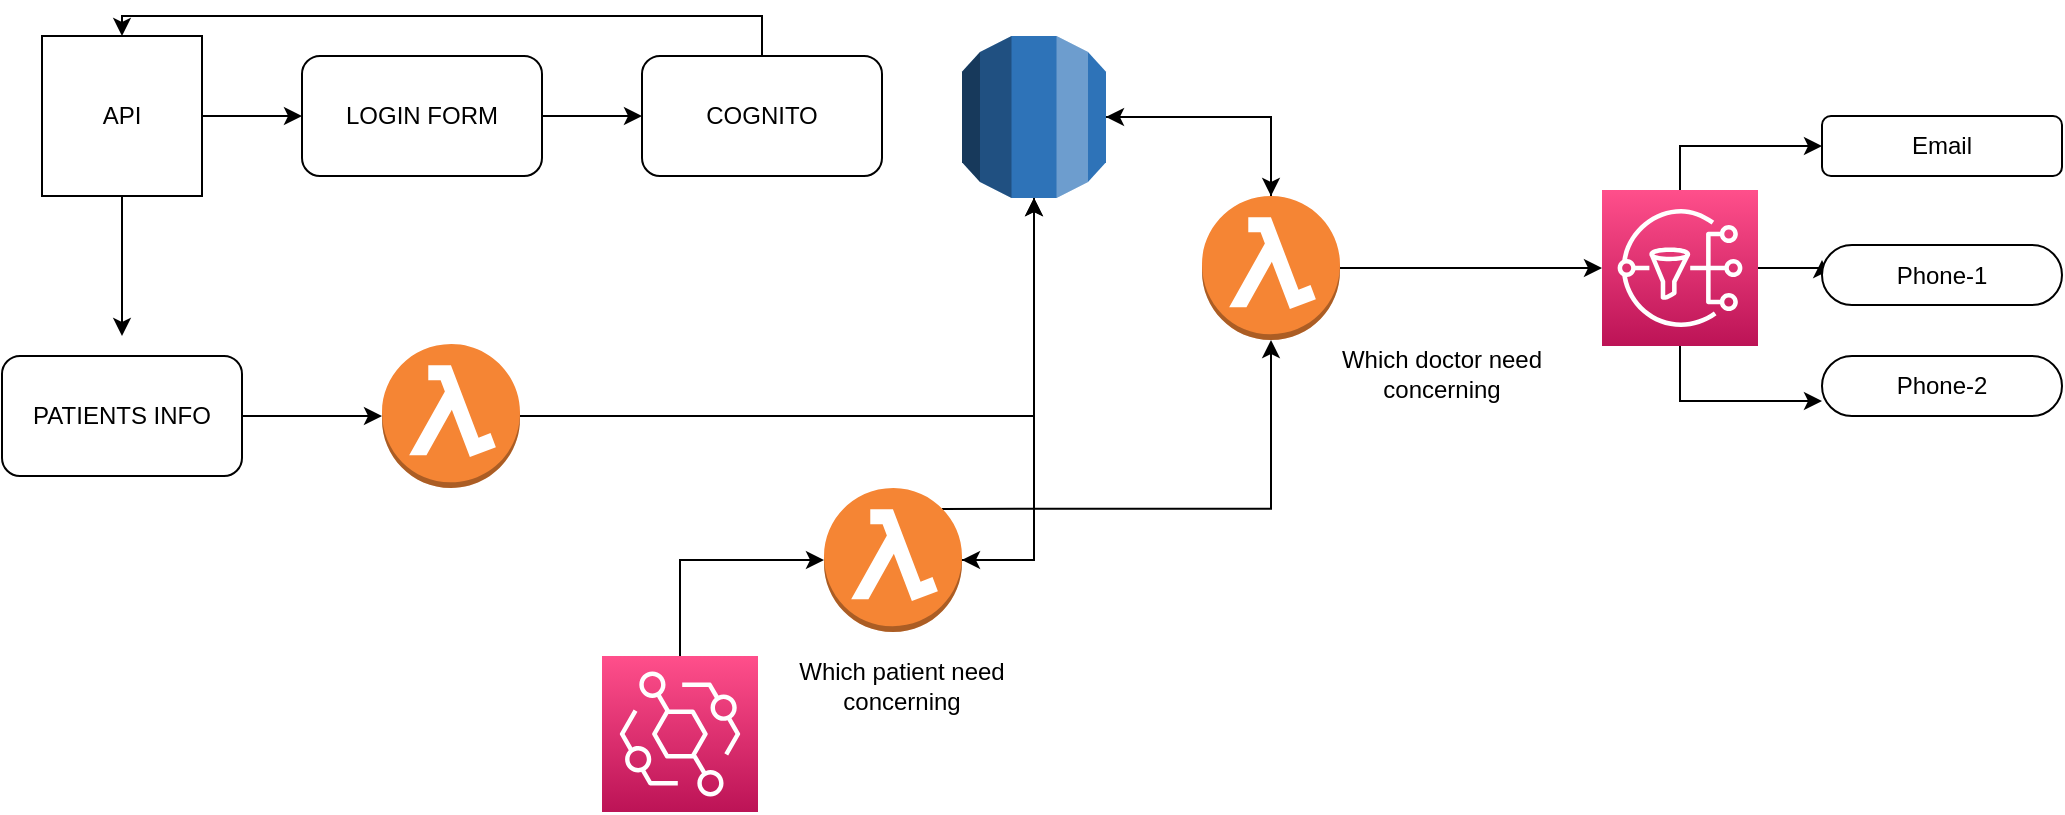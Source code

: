 <mxfile version="21.1.1" type="device">
  <diagram name="Sayfa -1" id="kTCo4Oq_-ogZ-dL5mXHI">
    <mxGraphModel dx="1363" dy="846" grid="1" gridSize="10" guides="1" tooltips="1" connect="1" arrows="1" fold="1" page="1" pageScale="1" pageWidth="827" pageHeight="1169" math="0" shadow="0">
      <root>
        <mxCell id="0" />
        <mxCell id="1" parent="0" />
        <mxCell id="3s28rE30rxpJxNo_XzpM-3" style="edgeStyle=orthogonalEdgeStyle;rounded=0;orthogonalLoop=1;jettySize=auto;html=1;exitX=1;exitY=0.5;exitDx=0;exitDy=0;" edge="1" parent="1" source="3s28rE30rxpJxNo_XzpM-1" target="3s28rE30rxpJxNo_XzpM-2">
          <mxGeometry relative="1" as="geometry" />
        </mxCell>
        <mxCell id="3s28rE30rxpJxNo_XzpM-7" style="edgeStyle=orthogonalEdgeStyle;rounded=0;orthogonalLoop=1;jettySize=auto;html=1;exitX=0.5;exitY=1;exitDx=0;exitDy=0;" edge="1" parent="1" source="3s28rE30rxpJxNo_XzpM-1">
          <mxGeometry relative="1" as="geometry">
            <mxPoint x="160" y="280" as="targetPoint" />
          </mxGeometry>
        </mxCell>
        <mxCell id="3s28rE30rxpJxNo_XzpM-1" value="API" style="whiteSpace=wrap;html=1;aspect=fixed;" vertex="1" parent="1">
          <mxGeometry x="120" y="130" width="80" height="80" as="geometry" />
        </mxCell>
        <mxCell id="3s28rE30rxpJxNo_XzpM-4" style="edgeStyle=orthogonalEdgeStyle;rounded=0;orthogonalLoop=1;jettySize=auto;html=1;exitX=1;exitY=0.5;exitDx=0;exitDy=0;" edge="1" parent="1" source="3s28rE30rxpJxNo_XzpM-2" target="3s28rE30rxpJxNo_XzpM-5">
          <mxGeometry relative="1" as="geometry">
            <mxPoint x="440" y="170" as="targetPoint" />
          </mxGeometry>
        </mxCell>
        <mxCell id="3s28rE30rxpJxNo_XzpM-2" value="LOGIN FORM" style="rounded=1;whiteSpace=wrap;html=1;" vertex="1" parent="1">
          <mxGeometry x="250" y="140" width="120" height="60" as="geometry" />
        </mxCell>
        <mxCell id="3s28rE30rxpJxNo_XzpM-6" style="edgeStyle=orthogonalEdgeStyle;rounded=0;orthogonalLoop=1;jettySize=auto;html=1;exitX=0.5;exitY=0;exitDx=0;exitDy=0;entryX=0.5;entryY=0;entryDx=0;entryDy=0;" edge="1" parent="1" source="3s28rE30rxpJxNo_XzpM-5" target="3s28rE30rxpJxNo_XzpM-1">
          <mxGeometry relative="1" as="geometry" />
        </mxCell>
        <mxCell id="3s28rE30rxpJxNo_XzpM-5" value="COGNITO" style="rounded=1;whiteSpace=wrap;html=1;" vertex="1" parent="1">
          <mxGeometry x="420" y="140" width="120" height="60" as="geometry" />
        </mxCell>
        <mxCell id="3s28rE30rxpJxNo_XzpM-12" style="edgeStyle=orthogonalEdgeStyle;rounded=0;orthogonalLoop=1;jettySize=auto;html=1;exitX=1;exitY=0.5;exitDx=0;exitDy=0;entryX=0;entryY=0.5;entryDx=0;entryDy=0;entryPerimeter=0;" edge="1" parent="1" source="3s28rE30rxpJxNo_XzpM-8" target="3s28rE30rxpJxNo_XzpM-11">
          <mxGeometry relative="1" as="geometry" />
        </mxCell>
        <mxCell id="3s28rE30rxpJxNo_XzpM-8" value="PATIENTS INFO" style="rounded=1;whiteSpace=wrap;html=1;" vertex="1" parent="1">
          <mxGeometry x="100" y="290" width="120" height="60" as="geometry" />
        </mxCell>
        <mxCell id="3s28rE30rxpJxNo_XzpM-18" style="edgeStyle=orthogonalEdgeStyle;rounded=0;orthogonalLoop=1;jettySize=auto;html=1;exitX=0.5;exitY=1;exitDx=0;exitDy=0;exitPerimeter=0;entryX=1;entryY=0.5;entryDx=0;entryDy=0;entryPerimeter=0;" edge="1" parent="1" source="3s28rE30rxpJxNo_XzpM-10" target="3s28rE30rxpJxNo_XzpM-14">
          <mxGeometry relative="1" as="geometry" />
        </mxCell>
        <mxCell id="3s28rE30rxpJxNo_XzpM-28" style="edgeStyle=orthogonalEdgeStyle;rounded=0;orthogonalLoop=1;jettySize=auto;html=1;exitX=1;exitY=0.5;exitDx=0;exitDy=0;exitPerimeter=0;entryX=0.5;entryY=0;entryDx=0;entryDy=0;entryPerimeter=0;" edge="1" parent="1" source="3s28rE30rxpJxNo_XzpM-10" target="3s28rE30rxpJxNo_XzpM-25">
          <mxGeometry relative="1" as="geometry" />
        </mxCell>
        <mxCell id="3s28rE30rxpJxNo_XzpM-10" value="" style="outlineConnect=0;dashed=0;verticalLabelPosition=bottom;verticalAlign=top;align=center;html=1;shape=mxgraph.aws3.rds;fillColor=#2E73B8;gradientColor=none;" vertex="1" parent="1">
          <mxGeometry x="580" y="130" width="72" height="81" as="geometry" />
        </mxCell>
        <mxCell id="3s28rE30rxpJxNo_XzpM-13" style="edgeStyle=orthogonalEdgeStyle;rounded=0;orthogonalLoop=1;jettySize=auto;html=1;exitX=1;exitY=0.5;exitDx=0;exitDy=0;exitPerimeter=0;entryX=0.5;entryY=1;entryDx=0;entryDy=0;entryPerimeter=0;" edge="1" parent="1" source="3s28rE30rxpJxNo_XzpM-11" target="3s28rE30rxpJxNo_XzpM-10">
          <mxGeometry relative="1" as="geometry" />
        </mxCell>
        <mxCell id="3s28rE30rxpJxNo_XzpM-11" value="" style="outlineConnect=0;dashed=0;verticalLabelPosition=bottom;verticalAlign=top;align=center;html=1;shape=mxgraph.aws3.lambda_function;fillColor=#F58534;gradientColor=none;" vertex="1" parent="1">
          <mxGeometry x="290" y="284" width="69" height="72" as="geometry" />
        </mxCell>
        <mxCell id="3s28rE30rxpJxNo_XzpM-17" style="edgeStyle=orthogonalEdgeStyle;rounded=0;orthogonalLoop=1;jettySize=auto;html=1;exitX=1;exitY=0.5;exitDx=0;exitDy=0;exitPerimeter=0;" edge="1" parent="1" source="3s28rE30rxpJxNo_XzpM-14" target="3s28rE30rxpJxNo_XzpM-10">
          <mxGeometry relative="1" as="geometry" />
        </mxCell>
        <mxCell id="3s28rE30rxpJxNo_XzpM-26" style="edgeStyle=orthogonalEdgeStyle;rounded=0;orthogonalLoop=1;jettySize=auto;html=1;exitX=0.855;exitY=0.145;exitDx=0;exitDy=0;exitPerimeter=0;" edge="1" parent="1" source="3s28rE30rxpJxNo_XzpM-14" target="3s28rE30rxpJxNo_XzpM-25">
          <mxGeometry relative="1" as="geometry" />
        </mxCell>
        <mxCell id="3s28rE30rxpJxNo_XzpM-14" value="" style="outlineConnect=0;dashed=0;verticalLabelPosition=bottom;verticalAlign=top;align=center;html=1;shape=mxgraph.aws3.lambda_function;fillColor=#F58534;gradientColor=none;" vertex="1" parent="1">
          <mxGeometry x="511" y="356" width="69" height="72" as="geometry" />
        </mxCell>
        <mxCell id="3s28rE30rxpJxNo_XzpM-16" style="edgeStyle=orthogonalEdgeStyle;rounded=0;orthogonalLoop=1;jettySize=auto;html=1;exitX=0.5;exitY=0;exitDx=0;exitDy=0;exitPerimeter=0;entryX=0;entryY=0.5;entryDx=0;entryDy=0;entryPerimeter=0;" edge="1" parent="1" source="3s28rE30rxpJxNo_XzpM-15" target="3s28rE30rxpJxNo_XzpM-14">
          <mxGeometry relative="1" as="geometry" />
        </mxCell>
        <mxCell id="3s28rE30rxpJxNo_XzpM-15" value="" style="sketch=0;points=[[0,0,0],[0.25,0,0],[0.5,0,0],[0.75,0,0],[1,0,0],[0,1,0],[0.25,1,0],[0.5,1,0],[0.75,1,0],[1,1,0],[0,0.25,0],[0,0.5,0],[0,0.75,0],[1,0.25,0],[1,0.5,0],[1,0.75,0]];outlineConnect=0;fontColor=#232F3E;gradientColor=#FF4F8B;gradientDirection=north;fillColor=#BC1356;strokeColor=#ffffff;dashed=0;verticalLabelPosition=bottom;verticalAlign=top;align=center;html=1;fontSize=12;fontStyle=0;aspect=fixed;shape=mxgraph.aws4.resourceIcon;resIcon=mxgraph.aws4.eventbridge;" vertex="1" parent="1">
          <mxGeometry x="400" y="440" width="78" height="78" as="geometry" />
        </mxCell>
        <mxCell id="3s28rE30rxpJxNo_XzpM-34" style="edgeStyle=orthogonalEdgeStyle;rounded=0;orthogonalLoop=1;jettySize=auto;html=1;exitX=1;exitY=0.5;exitDx=0;exitDy=0;exitPerimeter=0;entryX=0;entryY=0.25;entryDx=0;entryDy=0;" edge="1" parent="1" source="3s28rE30rxpJxNo_XzpM-20" target="3s28rE30rxpJxNo_XzpM-32">
          <mxGeometry relative="1" as="geometry" />
        </mxCell>
        <mxCell id="3s28rE30rxpJxNo_XzpM-35" style="edgeStyle=orthogonalEdgeStyle;rounded=0;orthogonalLoop=1;jettySize=auto;html=1;exitX=0.5;exitY=0;exitDx=0;exitDy=0;exitPerimeter=0;entryX=0;entryY=0.5;entryDx=0;entryDy=0;" edge="1" parent="1" source="3s28rE30rxpJxNo_XzpM-20" target="3s28rE30rxpJxNo_XzpM-23">
          <mxGeometry relative="1" as="geometry" />
        </mxCell>
        <mxCell id="3s28rE30rxpJxNo_XzpM-36" style="edgeStyle=orthogonalEdgeStyle;rounded=0;orthogonalLoop=1;jettySize=auto;html=1;exitX=0.5;exitY=1;exitDx=0;exitDy=0;exitPerimeter=0;entryX=0;entryY=0.75;entryDx=0;entryDy=0;" edge="1" parent="1" source="3s28rE30rxpJxNo_XzpM-20" target="3s28rE30rxpJxNo_XzpM-33">
          <mxGeometry relative="1" as="geometry" />
        </mxCell>
        <mxCell id="3s28rE30rxpJxNo_XzpM-20" value="" style="sketch=0;points=[[0,0,0],[0.25,0,0],[0.5,0,0],[0.75,0,0],[1,0,0],[0,1,0],[0.25,1,0],[0.5,1,0],[0.75,1,0],[1,1,0],[0,0.25,0],[0,0.5,0],[0,0.75,0],[1,0.25,0],[1,0.5,0],[1,0.75,0]];outlineConnect=0;fontColor=#232F3E;gradientColor=#FF4F8B;gradientDirection=north;fillColor=#BC1356;strokeColor=#ffffff;dashed=0;verticalLabelPosition=bottom;verticalAlign=top;align=center;html=1;fontSize=12;fontStyle=0;aspect=fixed;shape=mxgraph.aws4.resourceIcon;resIcon=mxgraph.aws4.sns;" vertex="1" parent="1">
          <mxGeometry x="900" y="207" width="78" height="78" as="geometry" />
        </mxCell>
        <mxCell id="3s28rE30rxpJxNo_XzpM-23" value="Email" style="rounded=1;whiteSpace=wrap;html=1;" vertex="1" parent="1">
          <mxGeometry x="1010" y="170" width="120" height="30" as="geometry" />
        </mxCell>
        <mxCell id="3s28rE30rxpJxNo_XzpM-27" style="edgeStyle=orthogonalEdgeStyle;rounded=0;orthogonalLoop=1;jettySize=auto;html=1;exitX=0.5;exitY=0;exitDx=0;exitDy=0;exitPerimeter=0;" edge="1" parent="1" source="3s28rE30rxpJxNo_XzpM-25" target="3s28rE30rxpJxNo_XzpM-10">
          <mxGeometry relative="1" as="geometry" />
        </mxCell>
        <mxCell id="3s28rE30rxpJxNo_XzpM-29" style="edgeStyle=orthogonalEdgeStyle;rounded=0;orthogonalLoop=1;jettySize=auto;html=1;exitX=1;exitY=0.5;exitDx=0;exitDy=0;exitPerimeter=0;" edge="1" parent="1" source="3s28rE30rxpJxNo_XzpM-25" target="3s28rE30rxpJxNo_XzpM-20">
          <mxGeometry relative="1" as="geometry" />
        </mxCell>
        <mxCell id="3s28rE30rxpJxNo_XzpM-25" value="" style="outlineConnect=0;dashed=0;verticalLabelPosition=bottom;verticalAlign=top;align=center;html=1;shape=mxgraph.aws3.lambda_function;fillColor=#F58534;gradientColor=none;" vertex="1" parent="1">
          <mxGeometry x="700" y="210" width="69" height="72" as="geometry" />
        </mxCell>
        <mxCell id="3s28rE30rxpJxNo_XzpM-30" value="Which patient need concerning" style="text;html=1;strokeColor=none;fillColor=none;align=center;verticalAlign=middle;whiteSpace=wrap;rounded=0;" vertex="1" parent="1">
          <mxGeometry x="480" y="440" width="140" height="30" as="geometry" />
        </mxCell>
        <mxCell id="3s28rE30rxpJxNo_XzpM-31" value="Which doctor need concerning" style="text;html=1;strokeColor=none;fillColor=none;align=center;verticalAlign=middle;whiteSpace=wrap;rounded=0;" vertex="1" parent="1">
          <mxGeometry x="750" y="284" width="140" height="30" as="geometry" />
        </mxCell>
        <mxCell id="3s28rE30rxpJxNo_XzpM-32" value="Phone-1" style="rounded=1;whiteSpace=wrap;html=1;arcSize=50;" vertex="1" parent="1">
          <mxGeometry x="1010" y="234.5" width="120" height="30" as="geometry" />
        </mxCell>
        <mxCell id="3s28rE30rxpJxNo_XzpM-33" value="Phone-2" style="rounded=1;whiteSpace=wrap;html=1;arcSize=50;" vertex="1" parent="1">
          <mxGeometry x="1010" y="290" width="120" height="30" as="geometry" />
        </mxCell>
      </root>
    </mxGraphModel>
  </diagram>
</mxfile>
